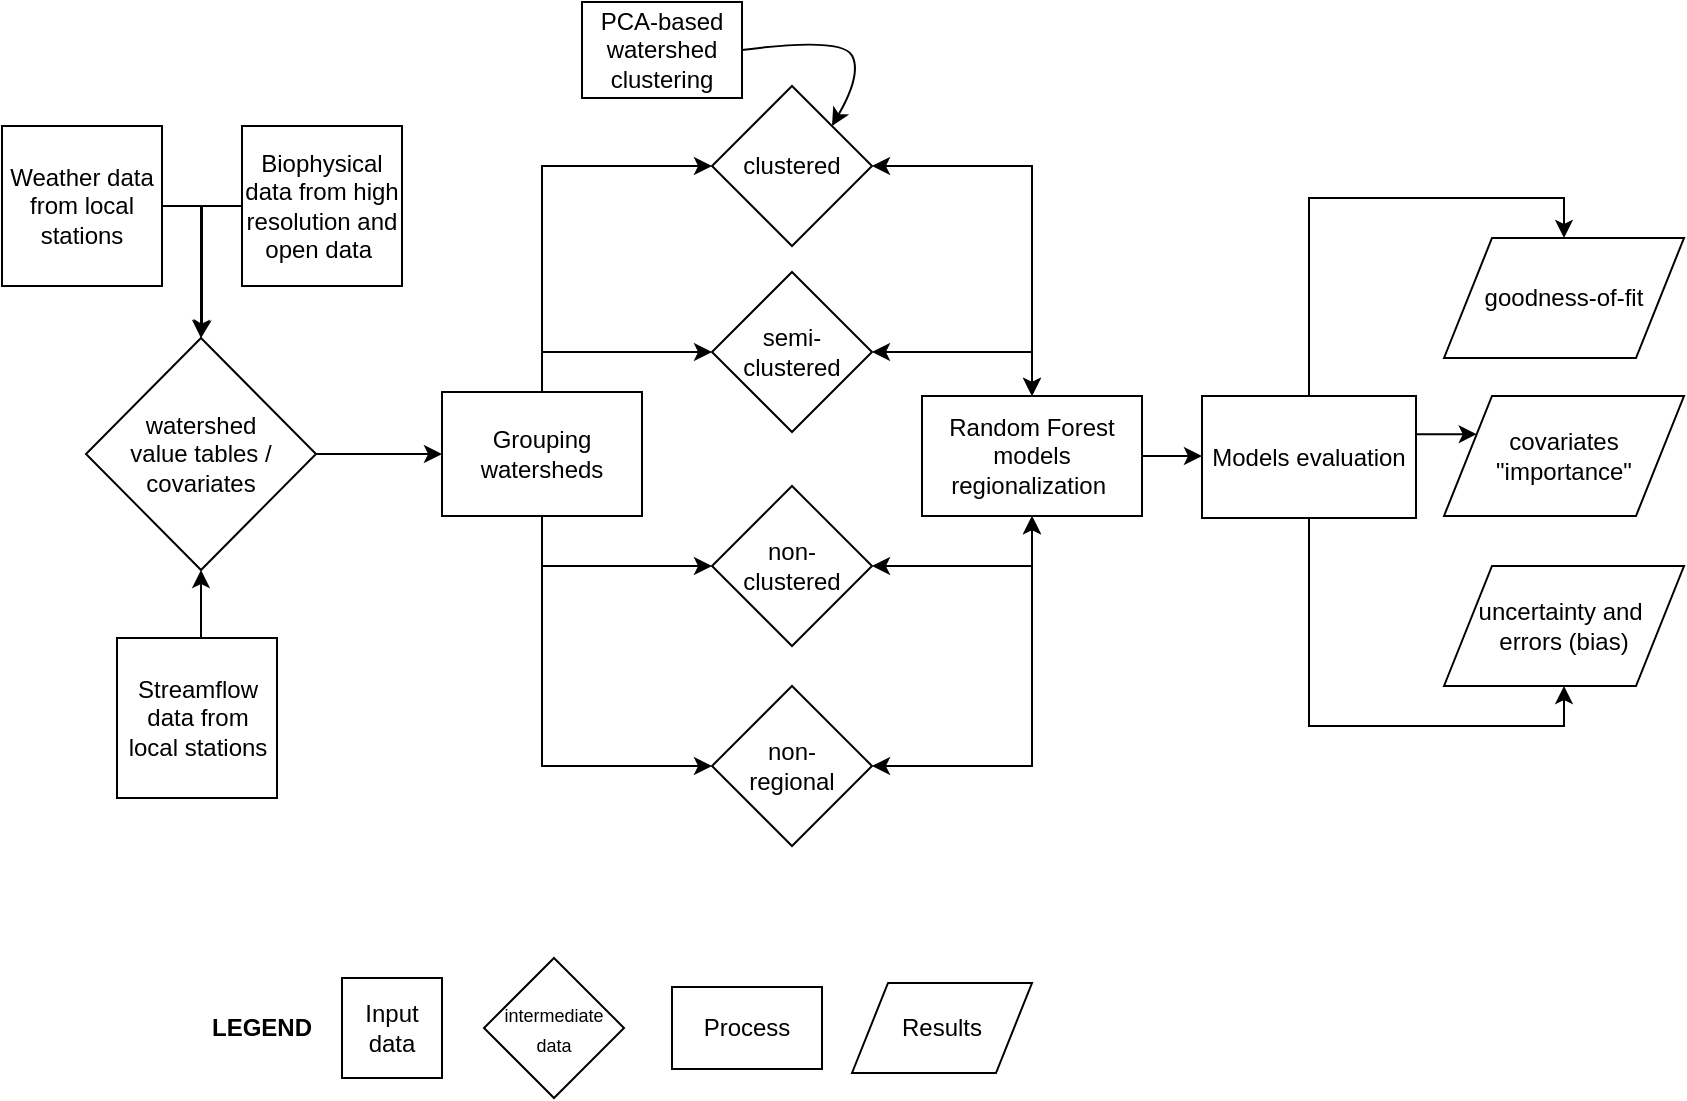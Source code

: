 <mxfile version="13.0.9" type="github">
  <diagram id="bYQAmi5o1peEwi6wcEYm" name="Page-1">
    <mxGraphModel dx="1038" dy="617" grid="1" gridSize="10" guides="1" tooltips="1" connect="1" arrows="1" fold="1" page="1" pageScale="1" pageWidth="850" pageHeight="1100" math="0" shadow="0">
      <root>
        <mxCell id="0" />
        <mxCell id="1" parent="0" />
        <mxCell id="tvpbmF-MqwZpzHDY8pP6-20" style="edgeStyle=orthogonalEdgeStyle;rounded=0;orthogonalLoop=1;jettySize=auto;html=1;exitX=0.5;exitY=0;exitDx=0;exitDy=0;entryX=0;entryY=0.5;entryDx=0;entryDy=0;" parent="1" source="tvpbmF-MqwZpzHDY8pP6-1" target="tvpbmF-MqwZpzHDY8pP6-10" edge="1">
          <mxGeometry relative="1" as="geometry" />
        </mxCell>
        <mxCell id="tvpbmF-MqwZpzHDY8pP6-21" style="edgeStyle=orthogonalEdgeStyle;rounded=0;orthogonalLoop=1;jettySize=auto;html=1;exitX=0.5;exitY=1;exitDx=0;exitDy=0;entryX=0;entryY=0.5;entryDx=0;entryDy=0;" parent="1" source="tvpbmF-MqwZpzHDY8pP6-1" target="tvpbmF-MqwZpzHDY8pP6-18" edge="1">
          <mxGeometry relative="1" as="geometry" />
        </mxCell>
        <mxCell id="tvpbmF-MqwZpzHDY8pP6-24" style="edgeStyle=orthogonalEdgeStyle;rounded=0;orthogonalLoop=1;jettySize=auto;html=1;exitX=0.5;exitY=1;exitDx=0;exitDy=0;entryX=0;entryY=0.5;entryDx=0;entryDy=0;" parent="1" source="tvpbmF-MqwZpzHDY8pP6-1" target="tvpbmF-MqwZpzHDY8pP6-17" edge="1">
          <mxGeometry relative="1" as="geometry" />
        </mxCell>
        <mxCell id="tvpbmF-MqwZpzHDY8pP6-25" style="edgeStyle=orthogonalEdgeStyle;rounded=0;orthogonalLoop=1;jettySize=auto;html=1;exitX=0.5;exitY=0;exitDx=0;exitDy=0;entryX=0;entryY=0.5;entryDx=0;entryDy=0;" parent="1" source="tvpbmF-MqwZpzHDY8pP6-1" target="tvpbmF-MqwZpzHDY8pP6-16" edge="1">
          <mxGeometry relative="1" as="geometry" />
        </mxCell>
        <mxCell id="tvpbmF-MqwZpzHDY8pP6-1" value="Grouping watersheds" style="rounded=0;whiteSpace=wrap;html=1;" parent="1" vertex="1">
          <mxGeometry x="220" y="257" width="100" height="62" as="geometry" />
        </mxCell>
        <mxCell id="ImHnCGzejqPpslmc5MgL-2" style="edgeStyle=orthogonalEdgeStyle;rounded=0;orthogonalLoop=1;jettySize=auto;html=1;exitX=0.5;exitY=1;exitDx=0;exitDy=0;entryX=1;entryY=0.5;entryDx=0;entryDy=0;startArrow=classic;startFill=1;endArrow=classic;endFill=1;" edge="1" parent="1" source="tvpbmF-MqwZpzHDY8pP6-3" target="tvpbmF-MqwZpzHDY8pP6-18">
          <mxGeometry relative="1" as="geometry" />
        </mxCell>
        <mxCell id="ImHnCGzejqPpslmc5MgL-3" style="edgeStyle=orthogonalEdgeStyle;rounded=0;orthogonalLoop=1;jettySize=auto;html=1;exitX=0.5;exitY=1;exitDx=0;exitDy=0;entryX=1;entryY=0.5;entryDx=0;entryDy=0;startArrow=classic;startFill=1;endArrow=classic;endFill=1;" edge="1" parent="1" source="tvpbmF-MqwZpzHDY8pP6-3" target="tvpbmF-MqwZpzHDY8pP6-17">
          <mxGeometry relative="1" as="geometry" />
        </mxCell>
        <mxCell id="ImHnCGzejqPpslmc5MgL-4" style="edgeStyle=orthogonalEdgeStyle;rounded=0;orthogonalLoop=1;jettySize=auto;html=1;exitX=0.5;exitY=0;exitDx=0;exitDy=0;entryX=1;entryY=0.5;entryDx=0;entryDy=0;startArrow=classic;startFill=1;endArrow=classic;endFill=1;" edge="1" parent="1" source="tvpbmF-MqwZpzHDY8pP6-3" target="tvpbmF-MqwZpzHDY8pP6-16">
          <mxGeometry relative="1" as="geometry" />
        </mxCell>
        <mxCell id="ImHnCGzejqPpslmc5MgL-41" style="edgeStyle=orthogonalEdgeStyle;rounded=0;orthogonalLoop=1;jettySize=auto;html=1;exitX=1;exitY=0.5;exitDx=0;exitDy=0;entryX=0;entryY=0.5;entryDx=0;entryDy=0;startArrow=none;startFill=0;endArrow=classic;endFill=1;" edge="1" parent="1" source="tvpbmF-MqwZpzHDY8pP6-3" target="ImHnCGzejqPpslmc5MgL-5">
          <mxGeometry relative="1" as="geometry" />
        </mxCell>
        <mxCell id="tvpbmF-MqwZpzHDY8pP6-3" value="Random Forest models regionalization&amp;nbsp;" style="rounded=0;whiteSpace=wrap;html=1;" parent="1" vertex="1">
          <mxGeometry x="460" y="259" width="110" height="60" as="geometry" />
        </mxCell>
        <mxCell id="ImHnCGzejqPpslmc5MgL-36" style="edgeStyle=orthogonalEdgeStyle;rounded=0;orthogonalLoop=1;jettySize=auto;html=1;exitX=1;exitY=0.5;exitDx=0;exitDy=0;entryX=0;entryY=0.5;entryDx=0;entryDy=0;startArrow=none;startFill=0;endArrow=classic;endFill=1;" edge="1" parent="1" source="tvpbmF-MqwZpzHDY8pP6-5" target="tvpbmF-MqwZpzHDY8pP6-1">
          <mxGeometry relative="1" as="geometry" />
        </mxCell>
        <mxCell id="tvpbmF-MqwZpzHDY8pP6-5" value="watershed &lt;br&gt;value tables / covariates" style="rhombus;whiteSpace=wrap;html=1;" parent="1" vertex="1">
          <mxGeometry x="42" y="230" width="115" height="116" as="geometry" />
        </mxCell>
        <mxCell id="ImHnCGzejqPpslmc5MgL-31" style="edgeStyle=orthogonalEdgeStyle;rounded=0;orthogonalLoop=1;jettySize=auto;html=1;exitX=0;exitY=0.5;exitDx=0;exitDy=0;entryX=0.5;entryY=0;entryDx=0;entryDy=0;startArrow=none;startFill=0;endArrow=classic;endFill=1;" edge="1" parent="1" source="tvpbmF-MqwZpzHDY8pP6-7" target="tvpbmF-MqwZpzHDY8pP6-5">
          <mxGeometry relative="1" as="geometry" />
        </mxCell>
        <mxCell id="tvpbmF-MqwZpzHDY8pP6-7" value="&lt;span&gt;Biophysical data from high resolution and open data&amp;nbsp;&lt;/span&gt;" style="whiteSpace=wrap;html=1;aspect=fixed;" parent="1" vertex="1">
          <mxGeometry x="120" y="124" width="80" height="80" as="geometry" />
        </mxCell>
        <mxCell id="ImHnCGzejqPpslmc5MgL-30" style="edgeStyle=orthogonalEdgeStyle;rounded=0;orthogonalLoop=1;jettySize=auto;html=1;exitX=1;exitY=0.5;exitDx=0;exitDy=0;entryX=0.5;entryY=0;entryDx=0;entryDy=0;startArrow=none;startFill=0;endArrow=classic;endFill=1;" edge="1" parent="1" source="tvpbmF-MqwZpzHDY8pP6-8" target="tvpbmF-MqwZpzHDY8pP6-5">
          <mxGeometry relative="1" as="geometry" />
        </mxCell>
        <mxCell id="tvpbmF-MqwZpzHDY8pP6-8" value="&lt;span&gt;Weather data from local stations&lt;/span&gt;" style="whiteSpace=wrap;html=1;aspect=fixed;" parent="1" vertex="1">
          <mxGeometry y="124" width="80" height="80" as="geometry" />
        </mxCell>
        <mxCell id="tvpbmF-MqwZpzHDY8pP6-36" style="edgeStyle=orthogonalEdgeStyle;rounded=0;orthogonalLoop=1;jettySize=auto;html=1;exitX=0.5;exitY=0;exitDx=0;exitDy=0;entryX=0.5;entryY=1;entryDx=0;entryDy=0;" parent="1" source="tvpbmF-MqwZpzHDY8pP6-9" target="tvpbmF-MqwZpzHDY8pP6-5" edge="1">
          <mxGeometry relative="1" as="geometry" />
        </mxCell>
        <mxCell id="tvpbmF-MqwZpzHDY8pP6-9" value="&lt;span&gt;Streamflow data from local stations&lt;/span&gt;" style="whiteSpace=wrap;html=1;aspect=fixed;" parent="1" vertex="1">
          <mxGeometry x="57.5" y="380" width="80" height="80" as="geometry" />
        </mxCell>
        <mxCell id="ImHnCGzejqPpslmc5MgL-1" style="edgeStyle=orthogonalEdgeStyle;rounded=0;orthogonalLoop=1;jettySize=auto;html=1;exitX=1;exitY=0.5;exitDx=0;exitDy=0;entryX=0.5;entryY=0;entryDx=0;entryDy=0;endArrow=classic;endFill=1;startArrow=classic;startFill=1;" edge="1" parent="1" source="tvpbmF-MqwZpzHDY8pP6-10" target="tvpbmF-MqwZpzHDY8pP6-3">
          <mxGeometry relative="1" as="geometry" />
        </mxCell>
        <mxCell id="tvpbmF-MqwZpzHDY8pP6-10" value="clustered" style="rhombus;whiteSpace=wrap;html=1;" parent="1" vertex="1">
          <mxGeometry x="355" y="104" width="80" height="80" as="geometry" />
        </mxCell>
        <mxCell id="tvpbmF-MqwZpzHDY8pP6-16" value="semi-clustered" style="rhombus;whiteSpace=wrap;html=1;" parent="1" vertex="1">
          <mxGeometry x="355" y="197" width="80" height="80" as="geometry" />
        </mxCell>
        <mxCell id="tvpbmF-MqwZpzHDY8pP6-17" value="non-&lt;br&gt;clustered" style="rhombus;whiteSpace=wrap;html=1;" parent="1" vertex="1">
          <mxGeometry x="355" y="304" width="80" height="80" as="geometry" />
        </mxCell>
        <mxCell id="tvpbmF-MqwZpzHDY8pP6-18" value="non-&lt;br&gt;regional" style="rhombus;whiteSpace=wrap;html=1;" parent="1" vertex="1">
          <mxGeometry x="355" y="404" width="80" height="80" as="geometry" />
        </mxCell>
        <mxCell id="ImHnCGzejqPpslmc5MgL-42" style="edgeStyle=orthogonalEdgeStyle;rounded=0;orthogonalLoop=1;jettySize=auto;html=1;exitX=0.5;exitY=0;exitDx=0;exitDy=0;entryX=0.5;entryY=0;entryDx=0;entryDy=0;startArrow=none;startFill=0;endArrow=classic;endFill=1;" edge="1" parent="1" source="ImHnCGzejqPpslmc5MgL-5" target="ImHnCGzejqPpslmc5MgL-22">
          <mxGeometry relative="1" as="geometry" />
        </mxCell>
        <mxCell id="ImHnCGzejqPpslmc5MgL-44" style="edgeStyle=orthogonalEdgeStyle;rounded=0;orthogonalLoop=1;jettySize=auto;html=1;exitX=0.5;exitY=1;exitDx=0;exitDy=0;entryX=0.5;entryY=1;entryDx=0;entryDy=0;startArrow=none;startFill=0;endArrow=classic;endFill=1;" edge="1" parent="1" source="ImHnCGzejqPpslmc5MgL-5" target="ImHnCGzejqPpslmc5MgL-24">
          <mxGeometry relative="1" as="geometry" />
        </mxCell>
        <mxCell id="ImHnCGzejqPpslmc5MgL-48" style="edgeStyle=orthogonalEdgeStyle;rounded=0;orthogonalLoop=1;jettySize=auto;html=1;exitX=1;exitY=0.25;exitDx=0;exitDy=0;entryX=0;entryY=0.25;entryDx=0;entryDy=0;startArrow=none;startFill=0;endArrow=classic;endFill=1;" edge="1" parent="1" source="ImHnCGzejqPpslmc5MgL-5" target="ImHnCGzejqPpslmc5MgL-23">
          <mxGeometry relative="1" as="geometry">
            <Array as="points">
              <mxPoint x="707" y="278" />
            </Array>
          </mxGeometry>
        </mxCell>
        <mxCell id="ImHnCGzejqPpslmc5MgL-5" value="Models evaluation" style="rounded=0;whiteSpace=wrap;html=1;" vertex="1" parent="1">
          <mxGeometry x="600" y="259" width="107" height="61" as="geometry" />
        </mxCell>
        <mxCell id="ImHnCGzejqPpslmc5MgL-15" value="" style="curved=1;endArrow=classic;html=1;exitX=1;exitY=0.5;exitDx=0;exitDy=0;entryX=1;entryY=0;entryDx=0;entryDy=0;" edge="1" parent="1" source="ImHnCGzejqPpslmc5MgL-38" target="tvpbmF-MqwZpzHDY8pP6-10">
          <mxGeometry width="50" height="50" relative="1" as="geometry">
            <mxPoint x="378" y="90" as="sourcePoint" />
            <mxPoint x="420" y="29.5" as="targetPoint" />
            <Array as="points">
              <mxPoint x="420" y="79.5" />
              <mxPoint x="430" y="98" />
            </Array>
          </mxGeometry>
        </mxCell>
        <mxCell id="ImHnCGzejqPpslmc5MgL-22" value="goodness-of-fit" style="shape=parallelogram;perimeter=parallelogramPerimeter;whiteSpace=wrap;html=1;" vertex="1" parent="1">
          <mxGeometry x="721" y="180" width="120" height="60" as="geometry" />
        </mxCell>
        <mxCell id="ImHnCGzejqPpslmc5MgL-23" value="covariates &quot;importance&quot;" style="shape=parallelogram;perimeter=parallelogramPerimeter;whiteSpace=wrap;html=1;" vertex="1" parent="1">
          <mxGeometry x="721" y="259" width="120" height="60" as="geometry" />
        </mxCell>
        <mxCell id="ImHnCGzejqPpslmc5MgL-24" value="uncertainty and&amp;nbsp;&lt;br&gt;errors (bias)" style="shape=parallelogram;perimeter=parallelogramPerimeter;whiteSpace=wrap;html=1;" vertex="1" parent="1">
          <mxGeometry x="721" y="344" width="120" height="60" as="geometry" />
        </mxCell>
        <mxCell id="ImHnCGzejqPpslmc5MgL-25" value="&lt;span&gt;Input data&lt;/span&gt;" style="whiteSpace=wrap;html=1;aspect=fixed;" vertex="1" parent="1">
          <mxGeometry x="170" y="550" width="50" height="50" as="geometry" />
        </mxCell>
        <mxCell id="ImHnCGzejqPpslmc5MgL-26" value="&lt;font style=&quot;font-size: 9px&quot;&gt;intermediate data&lt;/font&gt;" style="rhombus;whiteSpace=wrap;html=1;" vertex="1" parent="1">
          <mxGeometry x="241" y="540" width="70" height="70" as="geometry" />
        </mxCell>
        <mxCell id="ImHnCGzejqPpslmc5MgL-27" value="Process" style="rounded=0;whiteSpace=wrap;html=1;" vertex="1" parent="1">
          <mxGeometry x="335" y="554.5" width="75" height="41" as="geometry" />
        </mxCell>
        <mxCell id="ImHnCGzejqPpslmc5MgL-28" value="Results" style="shape=parallelogram;perimeter=parallelogramPerimeter;whiteSpace=wrap;html=1;" vertex="1" parent="1">
          <mxGeometry x="425" y="552.5" width="90" height="45" as="geometry" />
        </mxCell>
        <mxCell id="ImHnCGzejqPpslmc5MgL-32" value="LEGEND" style="text;html=1;strokeColor=none;fillColor=none;align=center;verticalAlign=middle;whiteSpace=wrap;rounded=0;fontStyle=1" vertex="1" parent="1">
          <mxGeometry x="110" y="565" width="40" height="20" as="geometry" />
        </mxCell>
        <mxCell id="ImHnCGzejqPpslmc5MgL-38" value="PCA-based watershed clustering" style="rounded=0;whiteSpace=wrap;html=1;" vertex="1" parent="1">
          <mxGeometry x="290" y="62" width="80" height="48" as="geometry" />
        </mxCell>
      </root>
    </mxGraphModel>
  </diagram>
</mxfile>
